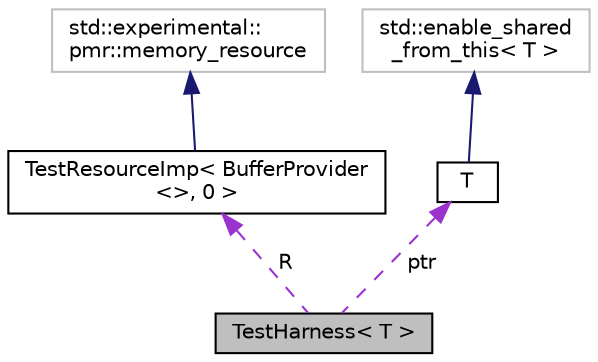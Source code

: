 digraph "TestHarness&lt; T &gt;"
{
  edge [fontname="Helvetica",fontsize="10",labelfontname="Helvetica",labelfontsize="10"];
  node [fontname="Helvetica",fontsize="10",shape=record];
  Node1 [label="TestHarness\< T \>",height=0.2,width=0.4,color="black", fillcolor="grey75", style="filled", fontcolor="black"];
  Node2 -> Node1 [dir="back",color="darkorchid3",fontsize="10",style="dashed",label=" R" ];
  Node2 [label="TestResourceImp\< BufferProvider\l\<\>, 0 \>",height=0.2,width=0.4,color="black", fillcolor="white", style="filled",URL="$class_test_resource_imp.html"];
  Node3 -> Node2 [dir="back",color="midnightblue",fontsize="10",style="solid"];
  Node3 [label="std::experimental::\lpmr::memory_resource",height=0.2,width=0.4,color="grey75", fillcolor="white", style="filled"];
  Node4 -> Node1 [dir="back",color="darkorchid3",fontsize="10",style="dashed",label=" ptr" ];
  Node4 [label="T",height=0.2,width=0.4,color="black", fillcolor="white", style="filled",URL="$struct_t.html"];
  Node5 -> Node4 [dir="back",color="midnightblue",fontsize="10",style="solid"];
  Node5 [label="std::enable_shared\l_from_this\< T \>",height=0.2,width=0.4,color="grey75", fillcolor="white", style="filled"];
}
